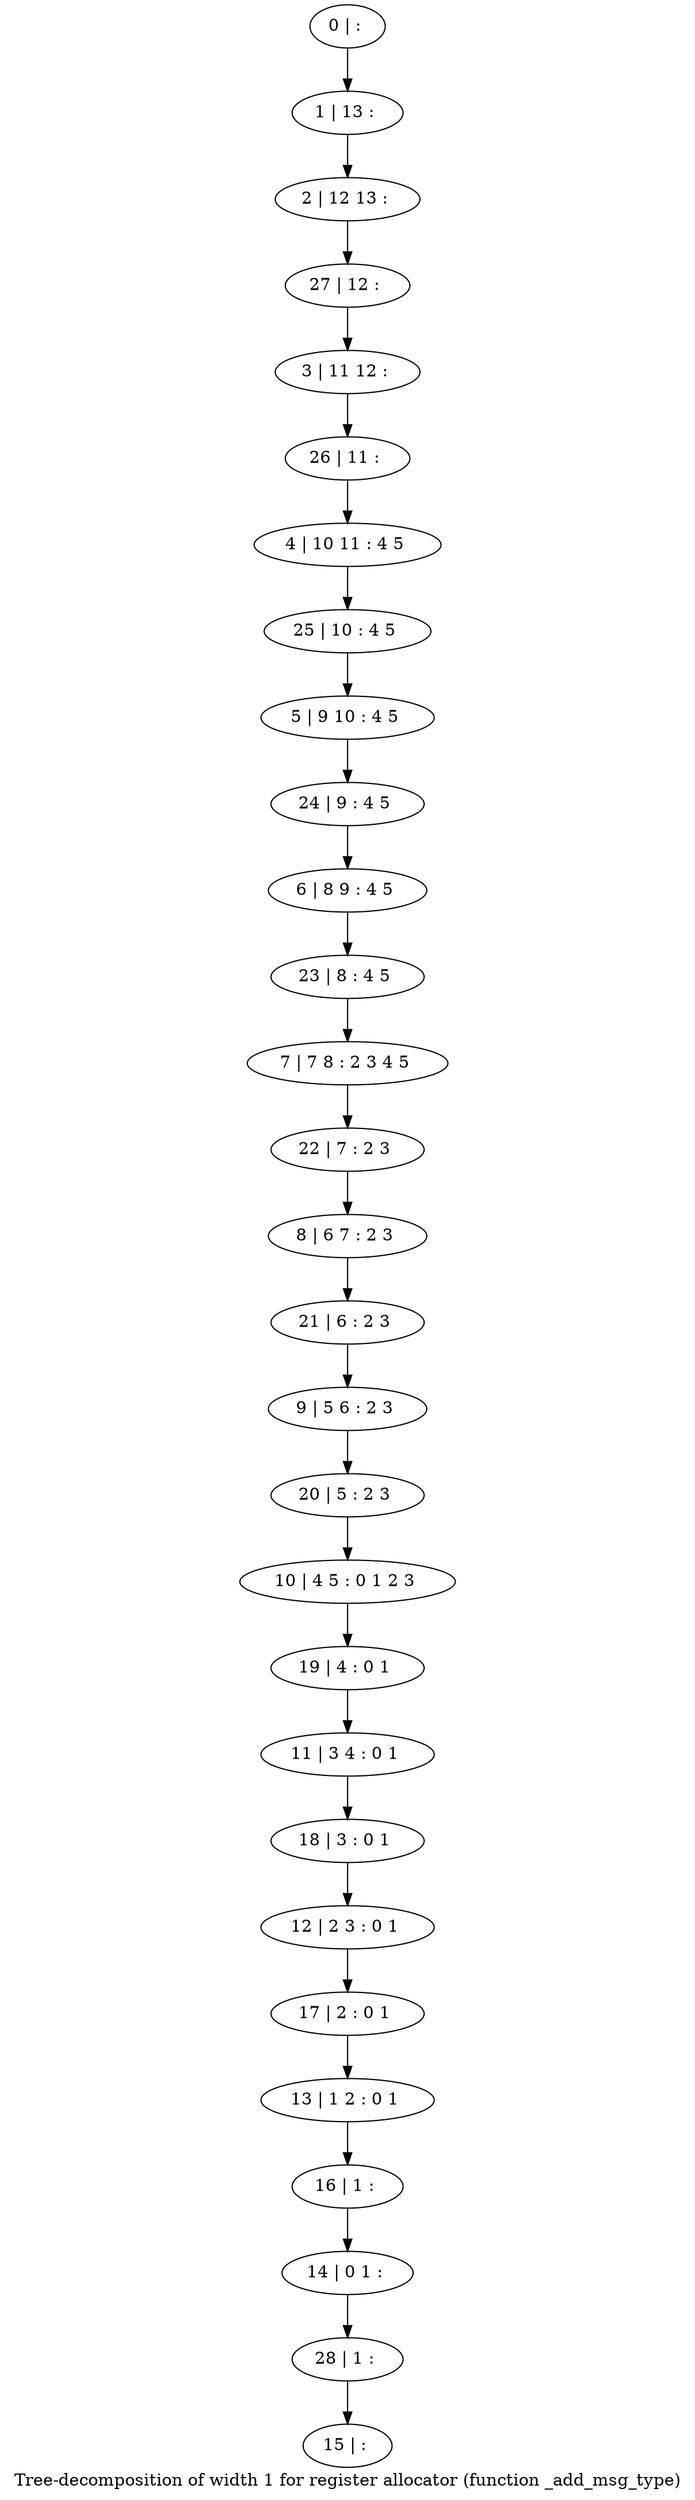 digraph G {
graph [label="Tree-decomposition of width 1 for register allocator (function _add_msg_type)"]
0[label="0 | : "];
1[label="1 | 13 : "];
2[label="2 | 12 13 : "];
3[label="3 | 11 12 : "];
4[label="4 | 10 11 : 4 5 "];
5[label="5 | 9 10 : 4 5 "];
6[label="6 | 8 9 : 4 5 "];
7[label="7 | 7 8 : 2 3 4 5 "];
8[label="8 | 6 7 : 2 3 "];
9[label="9 | 5 6 : 2 3 "];
10[label="10 | 4 5 : 0 1 2 3 "];
11[label="11 | 3 4 : 0 1 "];
12[label="12 | 2 3 : 0 1 "];
13[label="13 | 1 2 : 0 1 "];
14[label="14 | 0 1 : "];
15[label="15 | : "];
16[label="16 | 1 : "];
17[label="17 | 2 : 0 1 "];
18[label="18 | 3 : 0 1 "];
19[label="19 | 4 : 0 1 "];
20[label="20 | 5 : 2 3 "];
21[label="21 | 6 : 2 3 "];
22[label="22 | 7 : 2 3 "];
23[label="23 | 8 : 4 5 "];
24[label="24 | 9 : 4 5 "];
25[label="25 | 10 : 4 5 "];
26[label="26 | 11 : "];
27[label="27 | 12 : "];
28[label="28 | 1 : "];
0->1 ;
1->2 ;
16->14 ;
13->16 ;
17->13 ;
12->17 ;
18->12 ;
11->18 ;
19->11 ;
10->19 ;
20->10 ;
9->20 ;
21->9 ;
8->21 ;
22->8 ;
7->22 ;
23->7 ;
6->23 ;
24->6 ;
5->24 ;
25->5 ;
4->25 ;
26->4 ;
3->26 ;
27->3 ;
2->27 ;
28->15 ;
14->28 ;
}
